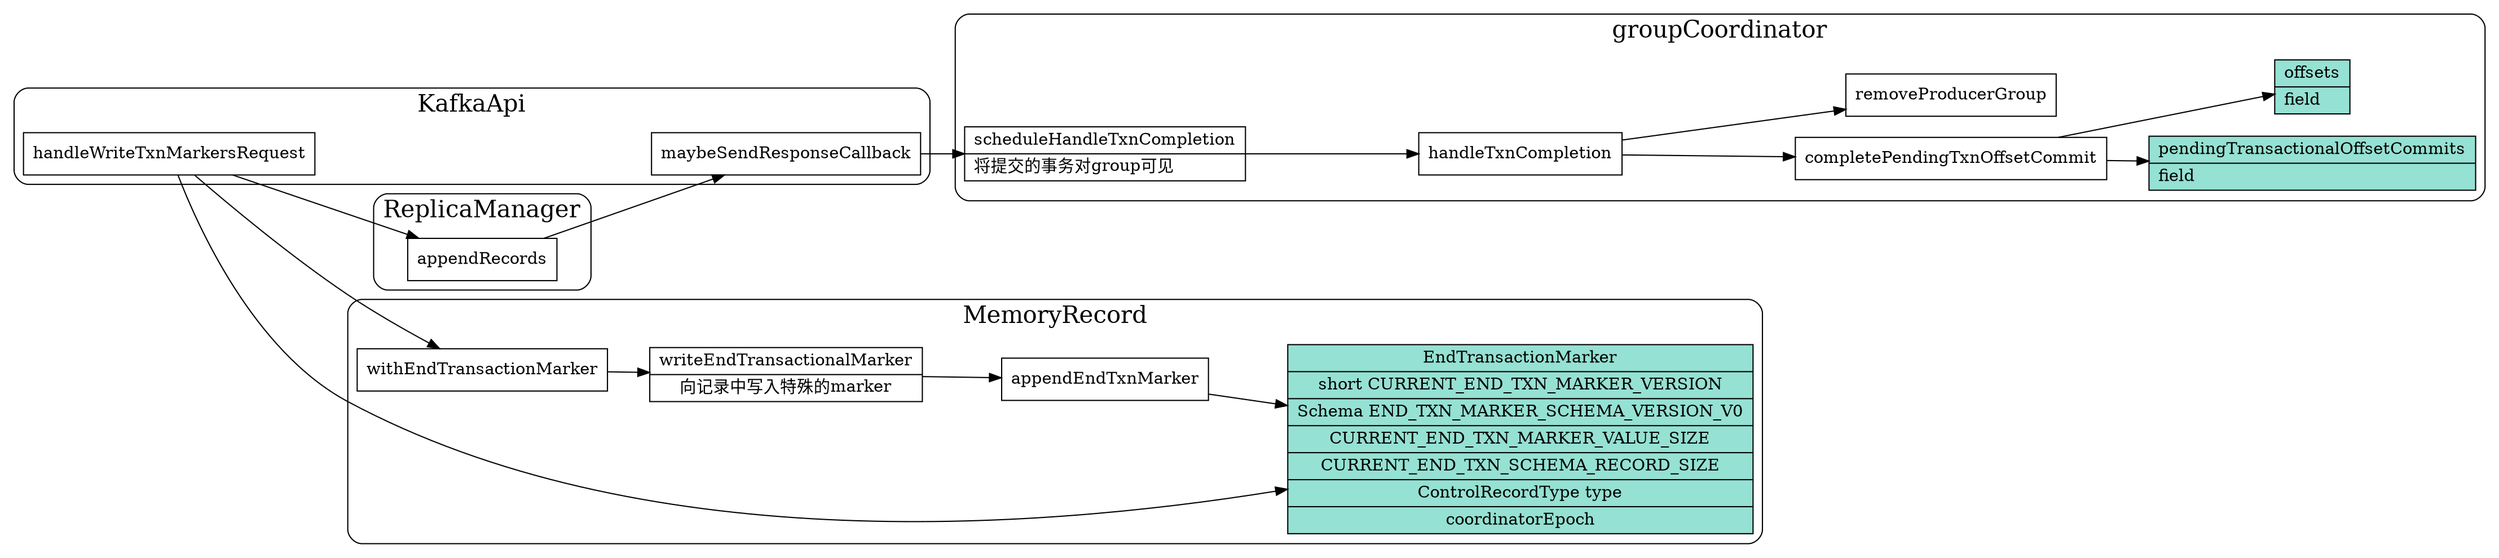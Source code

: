 digraph txn_write_marks {
  node[shape=box;];
  newrank=true;
  rankdir=LR;
  subgraph cluster_ReplicaManager {
    graph[label="ReplicaManager";fontsize=20;style=rounded];
    appendRecords;
    
  };
  subgraph cluster_groupCoordinator {
    graph[label="groupCoordinator";fontsize=20;style=rounded];
    scheduleHandleTxnCompletion[
      shape="record";
      label="{{
        scheduleHandleTxnCompletion|
        将提交的事务对group可见\l
      }}";
    ];
    scheduleHandleTxnCompletion -> handleTxnCompletion;
    handleTxnCompletion -> {
      completePendingTxnOffsetCommit;
      removeProducerGroup;
    }
    completePendingTxnOffsetCommit -> {
      pendingTransactionalOffsetCommits;
      offsets;
    }
    offsets[
      fillcolor="#95e1d3";
      style=filled;
      shape="record";
      label="{{
        offsets|
        field \l
      }}";
    ];
    pendingTransactionalOffsetCommits[
      fillcolor="#95e1d3";
      style=filled;
      shape="record";
      label="{{
        pendingTransactionalOffsetCommits|
        field \l
      }}";
    ];
  };
  subgraph cluster_MemoryRecord {
    graph[label="MemoryRecord";fontsize=20;style=rounded];
    withEndTransactionMarker -> {
      writeEndTransactionalMarker;
    };
    writeEndTransactionalMarker[
      shape="record";
      label="{{
        writeEndTransactionalMarker|
        向记录中写入特殊的marker
      }}";
    ];
    writeEndTransactionalMarker -> appendEndTxnMarker;
    appendEndTxnMarker -> EndTransactionMarker;
    EndTransactionMarker[
      fillcolor="#95e1d3";
      style=filled;
      shape="record";
      label="{{
        EndTransactionMarker|
        short CURRENT_END_TXN_MARKER_VERSION|
        Schema END_TXN_MARKER_SCHEMA_VERSION_V0|
        CURRENT_END_TXN_MARKER_VALUE_SIZE|
        CURRENT_END_TXN_SCHEMA_RECORD_SIZE|
        ControlRecordType type|
        coordinatorEpoch
      }}";
    ];
  };

  subgraph cluster_KafkaApi {
    graph[label="KafkaApi";fontsize=20;style=rounded];
    handleWriteTxnMarkersRequest -> {
      appendRecords;
      EndTransactionMarker;
      withEndTransactionMarker;
    };
    appendRecords -> maybeSendResponseCallback;
    maybeSendResponseCallback -> scheduleHandleTxnCompletion;
  };
}
